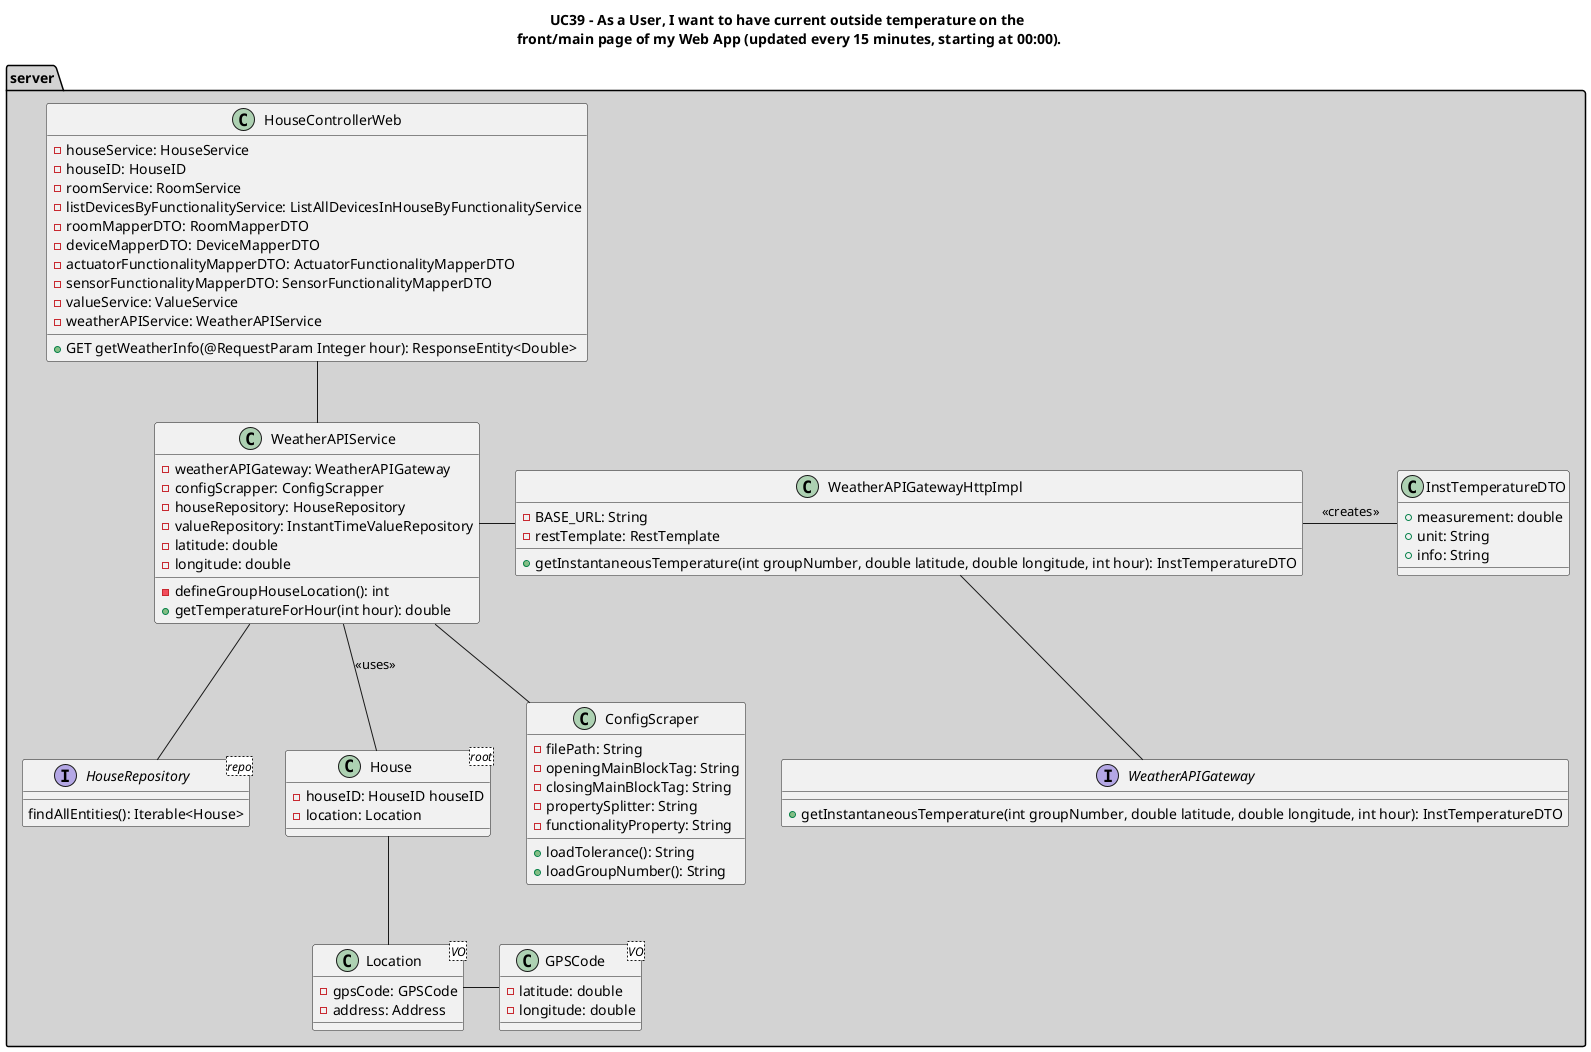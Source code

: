 @startuml
'skinparam linetype ortho

title UC39 - As a User, I want to have current outside temperature on the \nfront/main page of my Web App (updated every 15 minutes, starting at 00:00).


package server #LightGray {

class HouseControllerWeb {
-houseService: HouseService
  -houseID: HouseID
  -roomService: RoomService
  -listDevicesByFunctionalityService: ListAllDevicesInHouseByFunctionalityService
  -roomMapperDTO: RoomMapperDTO
  -deviceMapperDTO: DeviceMapperDTO
  -actuatorFunctionalityMapperDTO: ActuatorFunctionalityMapperDTO
  -sensorFunctionalityMapperDTO: SensorFunctionalityMapperDTO
  -valueService: ValueService
- weatherAPIService: WeatherAPIService
+ GET getWeatherInfo(@RequestParam Integer hour): ResponseEntity<Double>
}

class WeatherAPIService {
- weatherAPIGateway: WeatherAPIGateway
- configScrapper: ConfigScrapper
- houseRepository: HouseRepository
- valueRepository: InstantTimeValueRepository
- latitude: double
- longitude: double
- defineGroupHouseLocation(): int
+ getTemperatureForHour(int hour): double
}

interface HouseRepository <repo> {
findAllEntities(): Iterable<House>
}

class House <root>{
  -houseID: HouseID houseID
  -location: Location
}

class Location <VO>{
  -gpsCode: GPSCode
  -address: Address
}

class GPSCode <VO>{
  -latitude: double
  -longitude: double
}

class ConfigScraper{
    -filePath: String
    -openingMainBlockTag: String
    -closingMainBlockTag: String
    -propertySplitter: String
    -functionalityProperty: String
    +loadTolerance(): String
        +loadGroupNumber(): String
}

interface WeatherAPIGateway {
+ getInstantaneousTemperature(int groupNumber, double latitude, double longitude, int hour): InstTemperatureDTO
}

class WeatherAPIGatewayHttpImpl {
- BASE_URL: String
- restTemplate: RestTemplate
+ getInstantaneousTemperature(int groupNumber, double latitude, double longitude, int hour): InstTemperatureDTO
}

class InstTemperatureDTO {
+ measurement: double
+ unit: String
+ info: String
}

HouseControllerWeb -- WeatherAPIService
WeatherAPIService - WeatherAPIGatewayHttpImpl
WeatherAPIGatewayHttpImpl -- WeatherAPIGateway
WeatherAPIService -- ConfigScraper
WeatherAPIService -- HouseRepository
WeatherAPIService -- House: <<uses>>
House -- Location
Location - GPSCode
WeatherAPIGatewayHttpImpl - InstTemperatureDTO: <<creates>>
}

@enduml